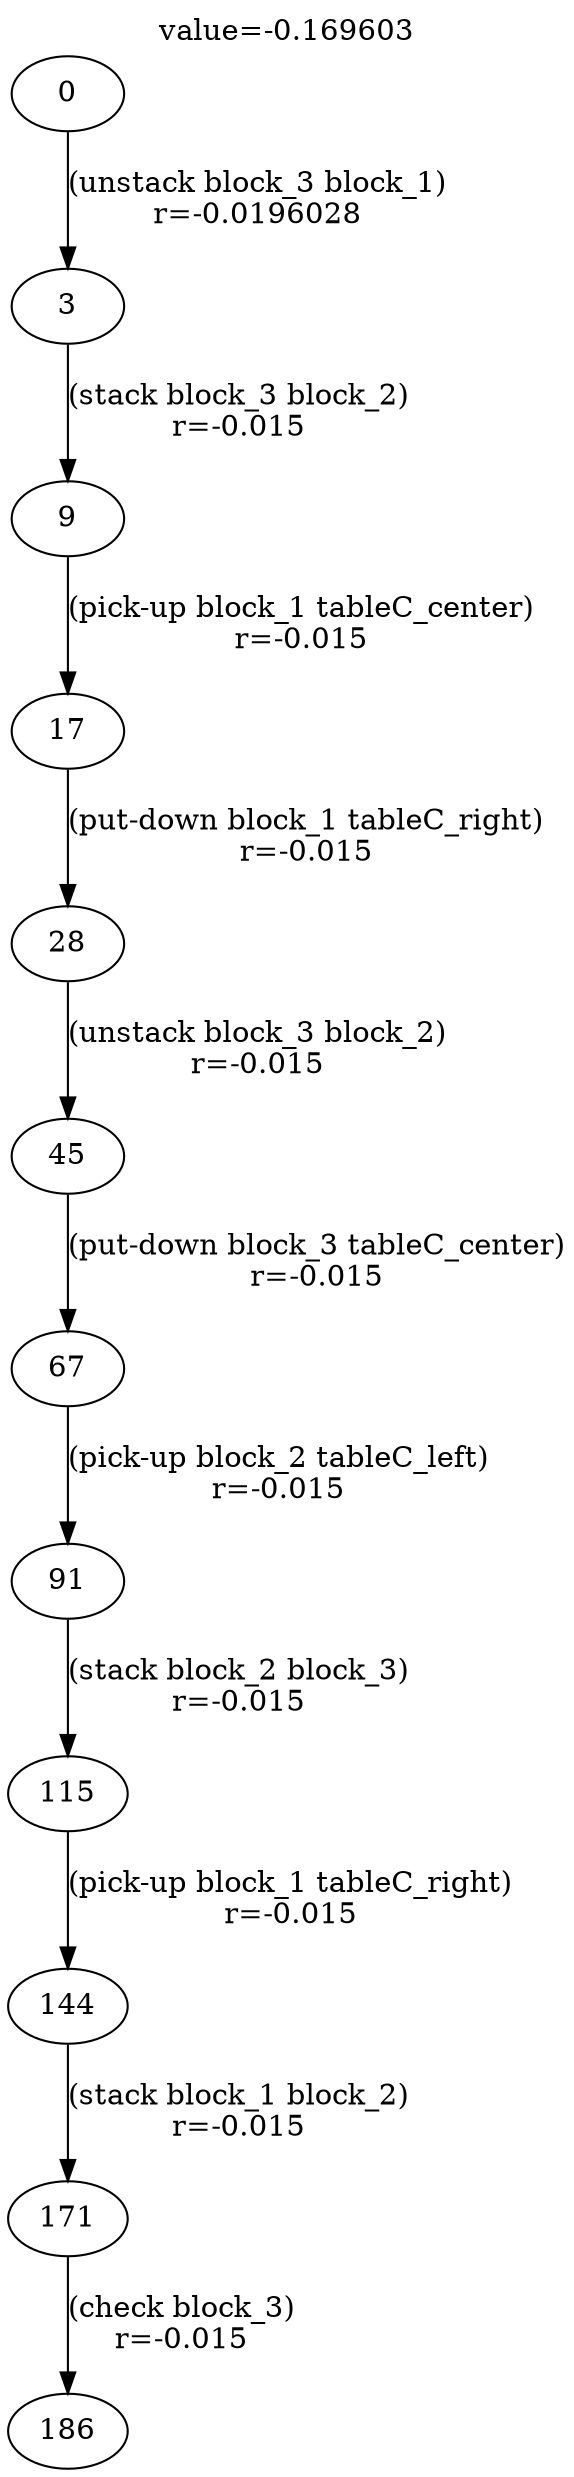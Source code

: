 digraph g{
label="value=-0.169603"
labelloc=top
0->3 [ label="(unstack block_3 block_1)
r=-0.0196028" ];
3->9 [ label="(stack block_3 block_2)
r=-0.015" ];
9->17 [ label="(pick-up block_1 tableC_center)
r=-0.015" ];
17->28 [ label="(put-down block_1 tableC_right)
r=-0.015" ];
28->45 [ label="(unstack block_3 block_2)
r=-0.015" ];
45->67 [ label="(put-down block_3 tableC_center)
r=-0.015" ];
67->91 [ label="(pick-up block_2 tableC_left)
r=-0.015" ];
91->115 [ label="(stack block_2 block_3)
r=-0.015" ];
115->144 [ label="(pick-up block_1 tableC_right)
r=-0.015" ];
144->171 [ label="(stack block_1 block_2)
r=-0.015" ];
171->186 [ label="(check block_3)
r=-0.015" ];
}
